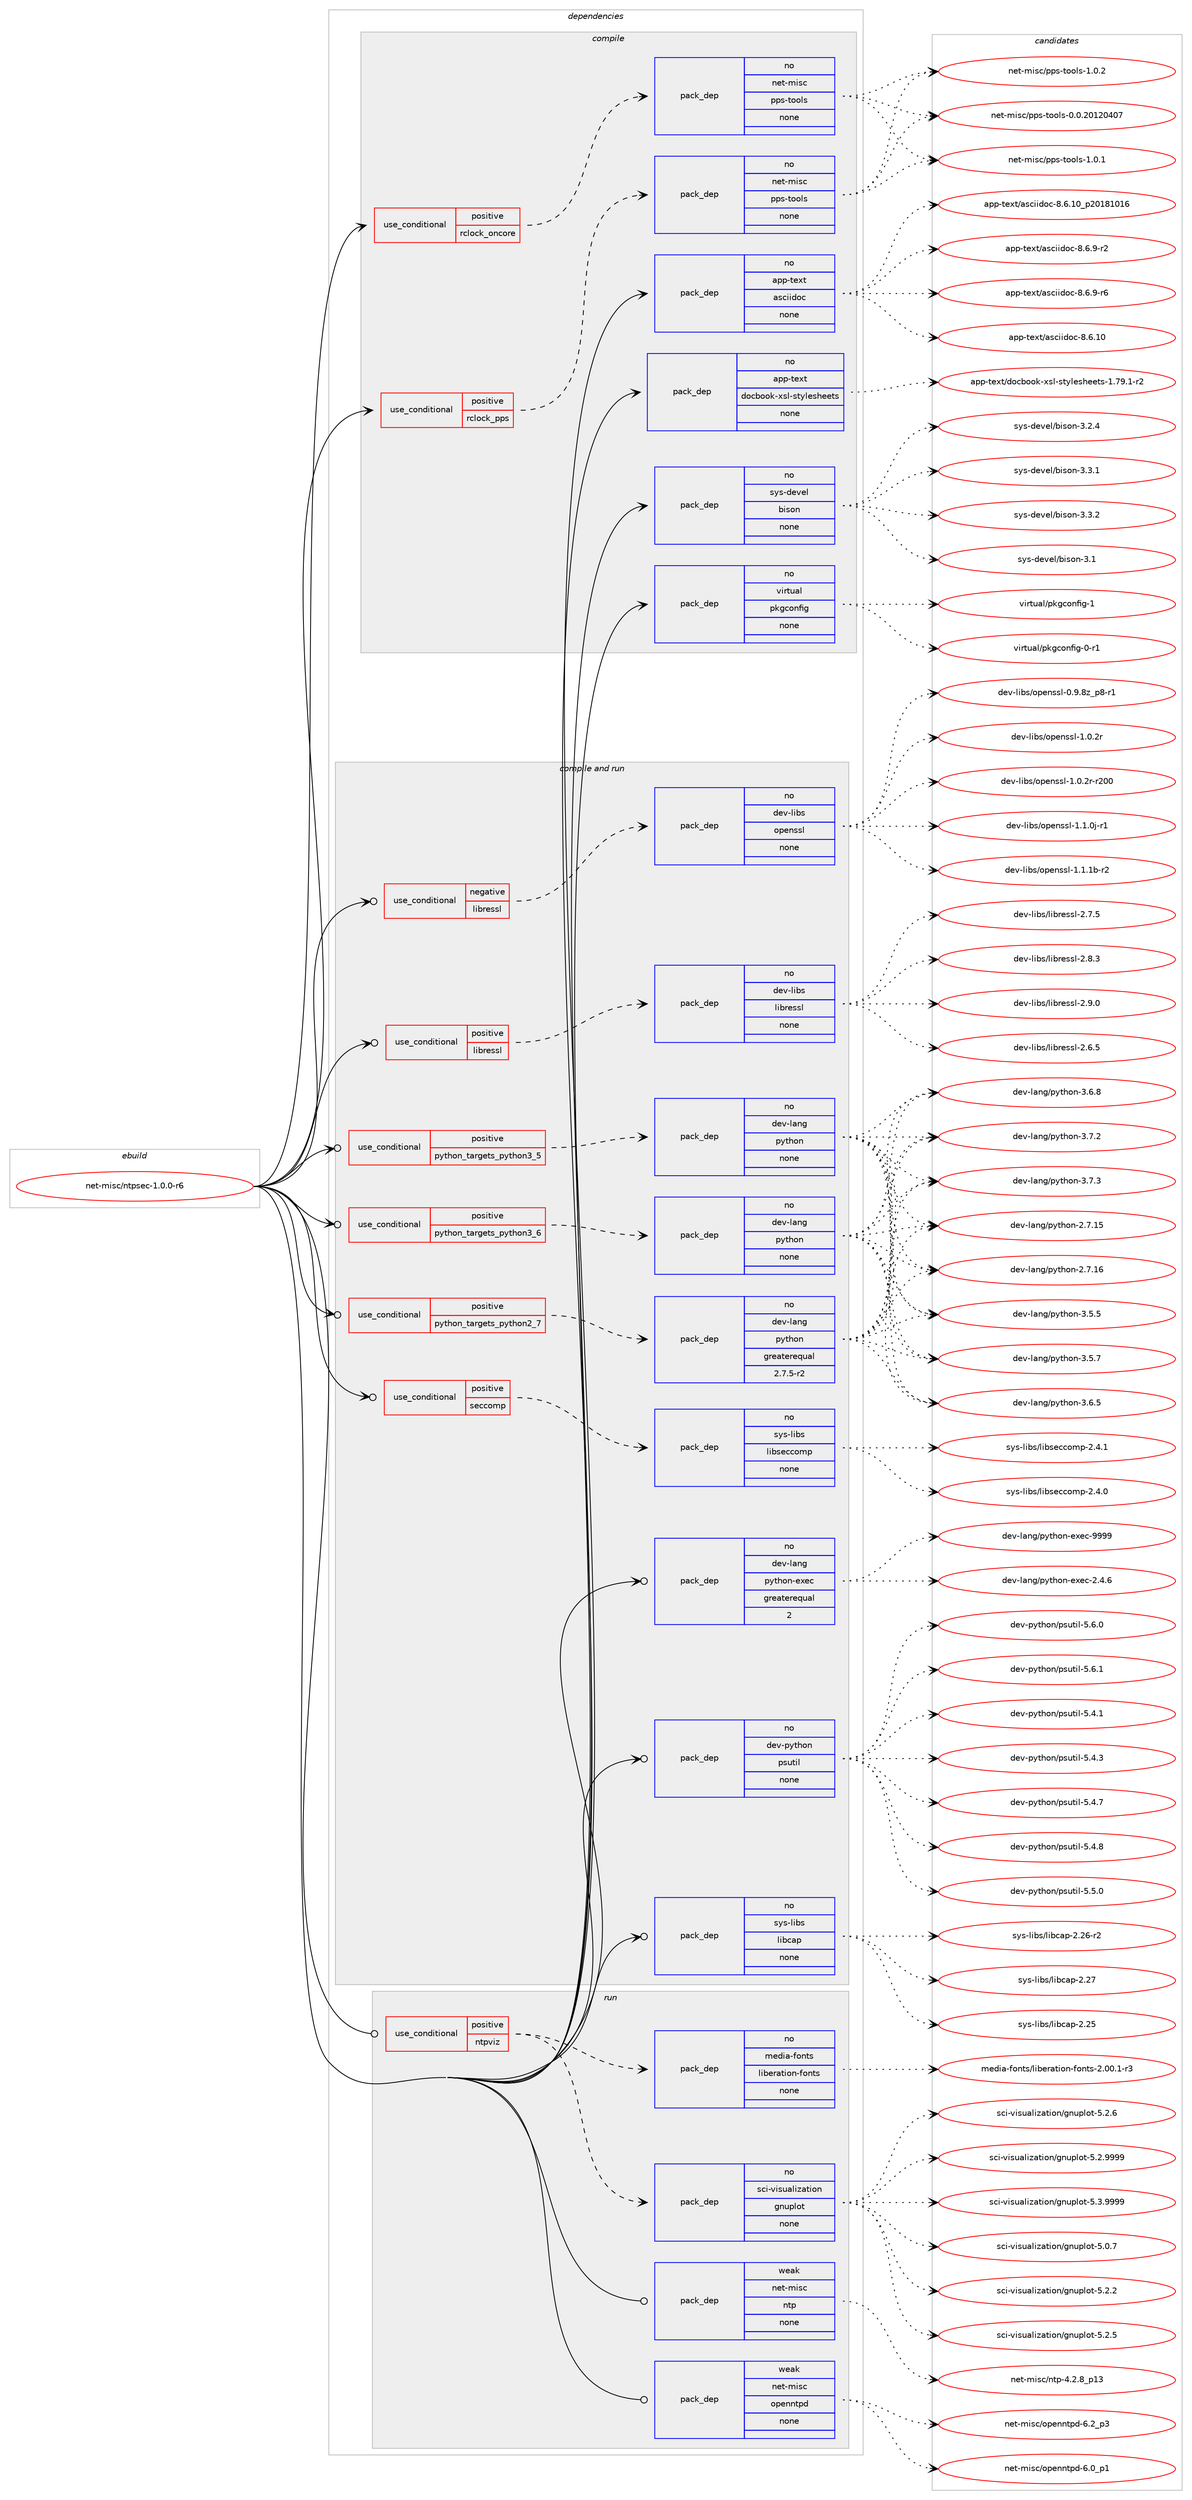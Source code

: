 digraph prolog {

# *************
# Graph options
# *************

newrank=true;
concentrate=true;
compound=true;
graph [rankdir=LR,fontname=Helvetica,fontsize=10,ranksep=1.5];#, ranksep=2.5, nodesep=0.2];
edge  [arrowhead=vee];
node  [fontname=Helvetica,fontsize=10];

# **********
# The ebuild
# **********

subgraph cluster_leftcol {
color=gray;
rank=same;
label=<<i>ebuild</i>>;
id [label="net-misc/ntpsec-1.0.0-r6", color=red, width=4, href="../net-misc/ntpsec-1.0.0-r6.svg"];
}

# ****************
# The dependencies
# ****************

subgraph cluster_midcol {
color=gray;
label=<<i>dependencies</i>>;
subgraph cluster_compile {
fillcolor="#eeeeee";
style=filled;
label=<<i>compile</i>>;
subgraph cond908 {
dependency3748 [label=<<TABLE BORDER="0" CELLBORDER="1" CELLSPACING="0" CELLPADDING="4"><TR><TD ROWSPAN="3" CELLPADDING="10">use_conditional</TD></TR><TR><TD>positive</TD></TR><TR><TD>rclock_oncore</TD></TR></TABLE>>, shape=none, color=red];
subgraph pack2784 {
dependency3749 [label=<<TABLE BORDER="0" CELLBORDER="1" CELLSPACING="0" CELLPADDING="4" WIDTH="220"><TR><TD ROWSPAN="6" CELLPADDING="30">pack_dep</TD></TR><TR><TD WIDTH="110">no</TD></TR><TR><TD>net-misc</TD></TR><TR><TD>pps-tools</TD></TR><TR><TD>none</TD></TR><TR><TD></TD></TR></TABLE>>, shape=none, color=blue];
}
dependency3748:e -> dependency3749:w [weight=20,style="dashed",arrowhead="vee"];
}
id:e -> dependency3748:w [weight=20,style="solid",arrowhead="vee"];
subgraph cond909 {
dependency3750 [label=<<TABLE BORDER="0" CELLBORDER="1" CELLSPACING="0" CELLPADDING="4"><TR><TD ROWSPAN="3" CELLPADDING="10">use_conditional</TD></TR><TR><TD>positive</TD></TR><TR><TD>rclock_pps</TD></TR></TABLE>>, shape=none, color=red];
subgraph pack2785 {
dependency3751 [label=<<TABLE BORDER="0" CELLBORDER="1" CELLSPACING="0" CELLPADDING="4" WIDTH="220"><TR><TD ROWSPAN="6" CELLPADDING="30">pack_dep</TD></TR><TR><TD WIDTH="110">no</TD></TR><TR><TD>net-misc</TD></TR><TR><TD>pps-tools</TD></TR><TR><TD>none</TD></TR><TR><TD></TD></TR></TABLE>>, shape=none, color=blue];
}
dependency3750:e -> dependency3751:w [weight=20,style="dashed",arrowhead="vee"];
}
id:e -> dependency3750:w [weight=20,style="solid",arrowhead="vee"];
subgraph pack2786 {
dependency3752 [label=<<TABLE BORDER="0" CELLBORDER="1" CELLSPACING="0" CELLPADDING="4" WIDTH="220"><TR><TD ROWSPAN="6" CELLPADDING="30">pack_dep</TD></TR><TR><TD WIDTH="110">no</TD></TR><TR><TD>app-text</TD></TR><TR><TD>asciidoc</TD></TR><TR><TD>none</TD></TR><TR><TD></TD></TR></TABLE>>, shape=none, color=blue];
}
id:e -> dependency3752:w [weight=20,style="solid",arrowhead="vee"];
subgraph pack2787 {
dependency3753 [label=<<TABLE BORDER="0" CELLBORDER="1" CELLSPACING="0" CELLPADDING="4" WIDTH="220"><TR><TD ROWSPAN="6" CELLPADDING="30">pack_dep</TD></TR><TR><TD WIDTH="110">no</TD></TR><TR><TD>app-text</TD></TR><TR><TD>docbook-xsl-stylesheets</TD></TR><TR><TD>none</TD></TR><TR><TD></TD></TR></TABLE>>, shape=none, color=blue];
}
id:e -> dependency3753:w [weight=20,style="solid",arrowhead="vee"];
subgraph pack2788 {
dependency3754 [label=<<TABLE BORDER="0" CELLBORDER="1" CELLSPACING="0" CELLPADDING="4" WIDTH="220"><TR><TD ROWSPAN="6" CELLPADDING="30">pack_dep</TD></TR><TR><TD WIDTH="110">no</TD></TR><TR><TD>sys-devel</TD></TR><TR><TD>bison</TD></TR><TR><TD>none</TD></TR><TR><TD></TD></TR></TABLE>>, shape=none, color=blue];
}
id:e -> dependency3754:w [weight=20,style="solid",arrowhead="vee"];
subgraph pack2789 {
dependency3755 [label=<<TABLE BORDER="0" CELLBORDER="1" CELLSPACING="0" CELLPADDING="4" WIDTH="220"><TR><TD ROWSPAN="6" CELLPADDING="30">pack_dep</TD></TR><TR><TD WIDTH="110">no</TD></TR><TR><TD>virtual</TD></TR><TR><TD>pkgconfig</TD></TR><TR><TD>none</TD></TR><TR><TD></TD></TR></TABLE>>, shape=none, color=blue];
}
id:e -> dependency3755:w [weight=20,style="solid",arrowhead="vee"];
}
subgraph cluster_compileandrun {
fillcolor="#eeeeee";
style=filled;
label=<<i>compile and run</i>>;
subgraph cond910 {
dependency3756 [label=<<TABLE BORDER="0" CELLBORDER="1" CELLSPACING="0" CELLPADDING="4"><TR><TD ROWSPAN="3" CELLPADDING="10">use_conditional</TD></TR><TR><TD>negative</TD></TR><TR><TD>libressl</TD></TR></TABLE>>, shape=none, color=red];
subgraph pack2790 {
dependency3757 [label=<<TABLE BORDER="0" CELLBORDER="1" CELLSPACING="0" CELLPADDING="4" WIDTH="220"><TR><TD ROWSPAN="6" CELLPADDING="30">pack_dep</TD></TR><TR><TD WIDTH="110">no</TD></TR><TR><TD>dev-libs</TD></TR><TR><TD>openssl</TD></TR><TR><TD>none</TD></TR><TR><TD></TD></TR></TABLE>>, shape=none, color=blue];
}
dependency3756:e -> dependency3757:w [weight=20,style="dashed",arrowhead="vee"];
}
id:e -> dependency3756:w [weight=20,style="solid",arrowhead="odotvee"];
subgraph cond911 {
dependency3758 [label=<<TABLE BORDER="0" CELLBORDER="1" CELLSPACING="0" CELLPADDING="4"><TR><TD ROWSPAN="3" CELLPADDING="10">use_conditional</TD></TR><TR><TD>positive</TD></TR><TR><TD>libressl</TD></TR></TABLE>>, shape=none, color=red];
subgraph pack2791 {
dependency3759 [label=<<TABLE BORDER="0" CELLBORDER="1" CELLSPACING="0" CELLPADDING="4" WIDTH="220"><TR><TD ROWSPAN="6" CELLPADDING="30">pack_dep</TD></TR><TR><TD WIDTH="110">no</TD></TR><TR><TD>dev-libs</TD></TR><TR><TD>libressl</TD></TR><TR><TD>none</TD></TR><TR><TD></TD></TR></TABLE>>, shape=none, color=blue];
}
dependency3758:e -> dependency3759:w [weight=20,style="dashed",arrowhead="vee"];
}
id:e -> dependency3758:w [weight=20,style="solid",arrowhead="odotvee"];
subgraph cond912 {
dependency3760 [label=<<TABLE BORDER="0" CELLBORDER="1" CELLSPACING="0" CELLPADDING="4"><TR><TD ROWSPAN="3" CELLPADDING="10">use_conditional</TD></TR><TR><TD>positive</TD></TR><TR><TD>python_targets_python2_7</TD></TR></TABLE>>, shape=none, color=red];
subgraph pack2792 {
dependency3761 [label=<<TABLE BORDER="0" CELLBORDER="1" CELLSPACING="0" CELLPADDING="4" WIDTH="220"><TR><TD ROWSPAN="6" CELLPADDING="30">pack_dep</TD></TR><TR><TD WIDTH="110">no</TD></TR><TR><TD>dev-lang</TD></TR><TR><TD>python</TD></TR><TR><TD>greaterequal</TD></TR><TR><TD>2.7.5-r2</TD></TR></TABLE>>, shape=none, color=blue];
}
dependency3760:e -> dependency3761:w [weight=20,style="dashed",arrowhead="vee"];
}
id:e -> dependency3760:w [weight=20,style="solid",arrowhead="odotvee"];
subgraph cond913 {
dependency3762 [label=<<TABLE BORDER="0" CELLBORDER="1" CELLSPACING="0" CELLPADDING="4"><TR><TD ROWSPAN="3" CELLPADDING="10">use_conditional</TD></TR><TR><TD>positive</TD></TR><TR><TD>python_targets_python3_5</TD></TR></TABLE>>, shape=none, color=red];
subgraph pack2793 {
dependency3763 [label=<<TABLE BORDER="0" CELLBORDER="1" CELLSPACING="0" CELLPADDING="4" WIDTH="220"><TR><TD ROWSPAN="6" CELLPADDING="30">pack_dep</TD></TR><TR><TD WIDTH="110">no</TD></TR><TR><TD>dev-lang</TD></TR><TR><TD>python</TD></TR><TR><TD>none</TD></TR><TR><TD></TD></TR></TABLE>>, shape=none, color=blue];
}
dependency3762:e -> dependency3763:w [weight=20,style="dashed",arrowhead="vee"];
}
id:e -> dependency3762:w [weight=20,style="solid",arrowhead="odotvee"];
subgraph cond914 {
dependency3764 [label=<<TABLE BORDER="0" CELLBORDER="1" CELLSPACING="0" CELLPADDING="4"><TR><TD ROWSPAN="3" CELLPADDING="10">use_conditional</TD></TR><TR><TD>positive</TD></TR><TR><TD>python_targets_python3_6</TD></TR></TABLE>>, shape=none, color=red];
subgraph pack2794 {
dependency3765 [label=<<TABLE BORDER="0" CELLBORDER="1" CELLSPACING="0" CELLPADDING="4" WIDTH="220"><TR><TD ROWSPAN="6" CELLPADDING="30">pack_dep</TD></TR><TR><TD WIDTH="110">no</TD></TR><TR><TD>dev-lang</TD></TR><TR><TD>python</TD></TR><TR><TD>none</TD></TR><TR><TD></TD></TR></TABLE>>, shape=none, color=blue];
}
dependency3764:e -> dependency3765:w [weight=20,style="dashed",arrowhead="vee"];
}
id:e -> dependency3764:w [weight=20,style="solid",arrowhead="odotvee"];
subgraph cond915 {
dependency3766 [label=<<TABLE BORDER="0" CELLBORDER="1" CELLSPACING="0" CELLPADDING="4"><TR><TD ROWSPAN="3" CELLPADDING="10">use_conditional</TD></TR><TR><TD>positive</TD></TR><TR><TD>seccomp</TD></TR></TABLE>>, shape=none, color=red];
subgraph pack2795 {
dependency3767 [label=<<TABLE BORDER="0" CELLBORDER="1" CELLSPACING="0" CELLPADDING="4" WIDTH="220"><TR><TD ROWSPAN="6" CELLPADDING="30">pack_dep</TD></TR><TR><TD WIDTH="110">no</TD></TR><TR><TD>sys-libs</TD></TR><TR><TD>libseccomp</TD></TR><TR><TD>none</TD></TR><TR><TD></TD></TR></TABLE>>, shape=none, color=blue];
}
dependency3766:e -> dependency3767:w [weight=20,style="dashed",arrowhead="vee"];
}
id:e -> dependency3766:w [weight=20,style="solid",arrowhead="odotvee"];
subgraph pack2796 {
dependency3768 [label=<<TABLE BORDER="0" CELLBORDER="1" CELLSPACING="0" CELLPADDING="4" WIDTH="220"><TR><TD ROWSPAN="6" CELLPADDING="30">pack_dep</TD></TR><TR><TD WIDTH="110">no</TD></TR><TR><TD>dev-lang</TD></TR><TR><TD>python-exec</TD></TR><TR><TD>greaterequal</TD></TR><TR><TD>2</TD></TR></TABLE>>, shape=none, color=blue];
}
id:e -> dependency3768:w [weight=20,style="solid",arrowhead="odotvee"];
subgraph pack2797 {
dependency3769 [label=<<TABLE BORDER="0" CELLBORDER="1" CELLSPACING="0" CELLPADDING="4" WIDTH="220"><TR><TD ROWSPAN="6" CELLPADDING="30">pack_dep</TD></TR><TR><TD WIDTH="110">no</TD></TR><TR><TD>dev-python</TD></TR><TR><TD>psutil</TD></TR><TR><TD>none</TD></TR><TR><TD></TD></TR></TABLE>>, shape=none, color=blue];
}
id:e -> dependency3769:w [weight=20,style="solid",arrowhead="odotvee"];
subgraph pack2798 {
dependency3770 [label=<<TABLE BORDER="0" CELLBORDER="1" CELLSPACING="0" CELLPADDING="4" WIDTH="220"><TR><TD ROWSPAN="6" CELLPADDING="30">pack_dep</TD></TR><TR><TD WIDTH="110">no</TD></TR><TR><TD>sys-libs</TD></TR><TR><TD>libcap</TD></TR><TR><TD>none</TD></TR><TR><TD></TD></TR></TABLE>>, shape=none, color=blue];
}
id:e -> dependency3770:w [weight=20,style="solid",arrowhead="odotvee"];
}
subgraph cluster_run {
fillcolor="#eeeeee";
style=filled;
label=<<i>run</i>>;
subgraph cond916 {
dependency3771 [label=<<TABLE BORDER="0" CELLBORDER="1" CELLSPACING="0" CELLPADDING="4"><TR><TD ROWSPAN="3" CELLPADDING="10">use_conditional</TD></TR><TR><TD>positive</TD></TR><TR><TD>ntpviz</TD></TR></TABLE>>, shape=none, color=red];
subgraph pack2799 {
dependency3772 [label=<<TABLE BORDER="0" CELLBORDER="1" CELLSPACING="0" CELLPADDING="4" WIDTH="220"><TR><TD ROWSPAN="6" CELLPADDING="30">pack_dep</TD></TR><TR><TD WIDTH="110">no</TD></TR><TR><TD>sci-visualization</TD></TR><TR><TD>gnuplot</TD></TR><TR><TD>none</TD></TR><TR><TD></TD></TR></TABLE>>, shape=none, color=blue];
}
dependency3771:e -> dependency3772:w [weight=20,style="dashed",arrowhead="vee"];
subgraph pack2800 {
dependency3773 [label=<<TABLE BORDER="0" CELLBORDER="1" CELLSPACING="0" CELLPADDING="4" WIDTH="220"><TR><TD ROWSPAN="6" CELLPADDING="30">pack_dep</TD></TR><TR><TD WIDTH="110">no</TD></TR><TR><TD>media-fonts</TD></TR><TR><TD>liberation-fonts</TD></TR><TR><TD>none</TD></TR><TR><TD></TD></TR></TABLE>>, shape=none, color=blue];
}
dependency3771:e -> dependency3773:w [weight=20,style="dashed",arrowhead="vee"];
}
id:e -> dependency3771:w [weight=20,style="solid",arrowhead="odot"];
subgraph pack2801 {
dependency3774 [label=<<TABLE BORDER="0" CELLBORDER="1" CELLSPACING="0" CELLPADDING="4" WIDTH="220"><TR><TD ROWSPAN="6" CELLPADDING="30">pack_dep</TD></TR><TR><TD WIDTH="110">weak</TD></TR><TR><TD>net-misc</TD></TR><TR><TD>ntp</TD></TR><TR><TD>none</TD></TR><TR><TD></TD></TR></TABLE>>, shape=none, color=blue];
}
id:e -> dependency3774:w [weight=20,style="solid",arrowhead="odot"];
subgraph pack2802 {
dependency3775 [label=<<TABLE BORDER="0" CELLBORDER="1" CELLSPACING="0" CELLPADDING="4" WIDTH="220"><TR><TD ROWSPAN="6" CELLPADDING="30">pack_dep</TD></TR><TR><TD WIDTH="110">weak</TD></TR><TR><TD>net-misc</TD></TR><TR><TD>openntpd</TD></TR><TR><TD>none</TD></TR><TR><TD></TD></TR></TABLE>>, shape=none, color=blue];
}
id:e -> dependency3775:w [weight=20,style="solid",arrowhead="odot"];
}
}

# **************
# The candidates
# **************

subgraph cluster_choices {
rank=same;
color=gray;
label=<<i>candidates</i>>;

subgraph choice2784 {
color=black;
nodesep=1;
choice1101011164510910511599471121121154511611111110811545484648465048495048524855 [label="net-misc/pps-tools-0.0.20120407", color=red, width=4,href="../net-misc/pps-tools-0.0.20120407.svg"];
choice11010111645109105115994711211211545116111111108115454946484649 [label="net-misc/pps-tools-1.0.1", color=red, width=4,href="../net-misc/pps-tools-1.0.1.svg"];
choice11010111645109105115994711211211545116111111108115454946484650 [label="net-misc/pps-tools-1.0.2", color=red, width=4,href="../net-misc/pps-tools-1.0.2.svg"];
dependency3749:e -> choice1101011164510910511599471121121154511611111110811545484648465048495048524855:w [style=dotted,weight="100"];
dependency3749:e -> choice11010111645109105115994711211211545116111111108115454946484649:w [style=dotted,weight="100"];
dependency3749:e -> choice11010111645109105115994711211211545116111111108115454946484650:w [style=dotted,weight="100"];
}
subgraph choice2785 {
color=black;
nodesep=1;
choice1101011164510910511599471121121154511611111110811545484648465048495048524855 [label="net-misc/pps-tools-0.0.20120407", color=red, width=4,href="../net-misc/pps-tools-0.0.20120407.svg"];
choice11010111645109105115994711211211545116111111108115454946484649 [label="net-misc/pps-tools-1.0.1", color=red, width=4,href="../net-misc/pps-tools-1.0.1.svg"];
choice11010111645109105115994711211211545116111111108115454946484650 [label="net-misc/pps-tools-1.0.2", color=red, width=4,href="../net-misc/pps-tools-1.0.2.svg"];
dependency3751:e -> choice1101011164510910511599471121121154511611111110811545484648465048495048524855:w [style=dotted,weight="100"];
dependency3751:e -> choice11010111645109105115994711211211545116111111108115454946484649:w [style=dotted,weight="100"];
dependency3751:e -> choice11010111645109105115994711211211545116111111108115454946484650:w [style=dotted,weight="100"];
}
subgraph choice2786 {
color=black;
nodesep=1;
choice97112112451161011201164797115991051051001119945564654464948 [label="app-text/asciidoc-8.6.10", color=red, width=4,href="../app-text/asciidoc-8.6.10.svg"];
choice97112112451161011201164797115991051051001119945564654464948951125048495649484954 [label="app-text/asciidoc-8.6.10_p20181016", color=red, width=4,href="../app-text/asciidoc-8.6.10_p20181016.svg"];
choice9711211245116101120116479711599105105100111994556465446574511450 [label="app-text/asciidoc-8.6.9-r2", color=red, width=4,href="../app-text/asciidoc-8.6.9-r2.svg"];
choice9711211245116101120116479711599105105100111994556465446574511454 [label="app-text/asciidoc-8.6.9-r6", color=red, width=4,href="../app-text/asciidoc-8.6.9-r6.svg"];
dependency3752:e -> choice97112112451161011201164797115991051051001119945564654464948:w [style=dotted,weight="100"];
dependency3752:e -> choice97112112451161011201164797115991051051001119945564654464948951125048495649484954:w [style=dotted,weight="100"];
dependency3752:e -> choice9711211245116101120116479711599105105100111994556465446574511450:w [style=dotted,weight="100"];
dependency3752:e -> choice9711211245116101120116479711599105105100111994556465446574511454:w [style=dotted,weight="100"];
}
subgraph choice2787 {
color=black;
nodesep=1;
choice97112112451161011201164710011199981111111074512011510845115116121108101115104101101116115454946555746494511450 [label="app-text/docbook-xsl-stylesheets-1.79.1-r2", color=red, width=4,href="../app-text/docbook-xsl-stylesheets-1.79.1-r2.svg"];
dependency3753:e -> choice97112112451161011201164710011199981111111074512011510845115116121108101115104101101116115454946555746494511450:w [style=dotted,weight="100"];
}
subgraph choice2788 {
color=black;
nodesep=1;
choice11512111545100101118101108479810511511111045514649 [label="sys-devel/bison-3.1", color=red, width=4,href="../sys-devel/bison-3.1.svg"];
choice115121115451001011181011084798105115111110455146504652 [label="sys-devel/bison-3.2.4", color=red, width=4,href="../sys-devel/bison-3.2.4.svg"];
choice115121115451001011181011084798105115111110455146514649 [label="sys-devel/bison-3.3.1", color=red, width=4,href="../sys-devel/bison-3.3.1.svg"];
choice115121115451001011181011084798105115111110455146514650 [label="sys-devel/bison-3.3.2", color=red, width=4,href="../sys-devel/bison-3.3.2.svg"];
dependency3754:e -> choice11512111545100101118101108479810511511111045514649:w [style=dotted,weight="100"];
dependency3754:e -> choice115121115451001011181011084798105115111110455146504652:w [style=dotted,weight="100"];
dependency3754:e -> choice115121115451001011181011084798105115111110455146514649:w [style=dotted,weight="100"];
dependency3754:e -> choice115121115451001011181011084798105115111110455146514650:w [style=dotted,weight="100"];
}
subgraph choice2789 {
color=black;
nodesep=1;
choice11810511411611797108471121071039911111010210510345484511449 [label="virtual/pkgconfig-0-r1", color=red, width=4,href="../virtual/pkgconfig-0-r1.svg"];
choice1181051141161179710847112107103991111101021051034549 [label="virtual/pkgconfig-1", color=red, width=4,href="../virtual/pkgconfig-1.svg"];
dependency3755:e -> choice11810511411611797108471121071039911111010210510345484511449:w [style=dotted,weight="100"];
dependency3755:e -> choice1181051141161179710847112107103991111101021051034549:w [style=dotted,weight="100"];
}
subgraph choice2790 {
color=black;
nodesep=1;
choice10010111845108105981154711111210111011511510845484657465612295112564511449 [label="dev-libs/openssl-0.9.8z_p8-r1", color=red, width=4,href="../dev-libs/openssl-0.9.8z_p8-r1.svg"];
choice100101118451081059811547111112101110115115108454946484650114 [label="dev-libs/openssl-1.0.2r", color=red, width=4,href="../dev-libs/openssl-1.0.2r.svg"];
choice10010111845108105981154711111210111011511510845494648465011445114504848 [label="dev-libs/openssl-1.0.2r-r200", color=red, width=4,href="../dev-libs/openssl-1.0.2r-r200.svg"];
choice1001011184510810598115471111121011101151151084549464946481064511449 [label="dev-libs/openssl-1.1.0j-r1", color=red, width=4,href="../dev-libs/openssl-1.1.0j-r1.svg"];
choice100101118451081059811547111112101110115115108454946494649984511450 [label="dev-libs/openssl-1.1.1b-r2", color=red, width=4,href="../dev-libs/openssl-1.1.1b-r2.svg"];
dependency3757:e -> choice10010111845108105981154711111210111011511510845484657465612295112564511449:w [style=dotted,weight="100"];
dependency3757:e -> choice100101118451081059811547111112101110115115108454946484650114:w [style=dotted,weight="100"];
dependency3757:e -> choice10010111845108105981154711111210111011511510845494648465011445114504848:w [style=dotted,weight="100"];
dependency3757:e -> choice1001011184510810598115471111121011101151151084549464946481064511449:w [style=dotted,weight="100"];
dependency3757:e -> choice100101118451081059811547111112101110115115108454946494649984511450:w [style=dotted,weight="100"];
}
subgraph choice2791 {
color=black;
nodesep=1;
choice10010111845108105981154710810598114101115115108455046544653 [label="dev-libs/libressl-2.6.5", color=red, width=4,href="../dev-libs/libressl-2.6.5.svg"];
choice10010111845108105981154710810598114101115115108455046554653 [label="dev-libs/libressl-2.7.5", color=red, width=4,href="../dev-libs/libressl-2.7.5.svg"];
choice10010111845108105981154710810598114101115115108455046564651 [label="dev-libs/libressl-2.8.3", color=red, width=4,href="../dev-libs/libressl-2.8.3.svg"];
choice10010111845108105981154710810598114101115115108455046574648 [label="dev-libs/libressl-2.9.0", color=red, width=4,href="../dev-libs/libressl-2.9.0.svg"];
dependency3759:e -> choice10010111845108105981154710810598114101115115108455046544653:w [style=dotted,weight="100"];
dependency3759:e -> choice10010111845108105981154710810598114101115115108455046554653:w [style=dotted,weight="100"];
dependency3759:e -> choice10010111845108105981154710810598114101115115108455046564651:w [style=dotted,weight="100"];
dependency3759:e -> choice10010111845108105981154710810598114101115115108455046574648:w [style=dotted,weight="100"];
}
subgraph choice2792 {
color=black;
nodesep=1;
choice10010111845108971101034711212111610411111045504655464953 [label="dev-lang/python-2.7.15", color=red, width=4,href="../dev-lang/python-2.7.15.svg"];
choice10010111845108971101034711212111610411111045504655464954 [label="dev-lang/python-2.7.16", color=red, width=4,href="../dev-lang/python-2.7.16.svg"];
choice100101118451089711010347112121116104111110455146534653 [label="dev-lang/python-3.5.5", color=red, width=4,href="../dev-lang/python-3.5.5.svg"];
choice100101118451089711010347112121116104111110455146534655 [label="dev-lang/python-3.5.7", color=red, width=4,href="../dev-lang/python-3.5.7.svg"];
choice100101118451089711010347112121116104111110455146544653 [label="dev-lang/python-3.6.5", color=red, width=4,href="../dev-lang/python-3.6.5.svg"];
choice100101118451089711010347112121116104111110455146544656 [label="dev-lang/python-3.6.8", color=red, width=4,href="../dev-lang/python-3.6.8.svg"];
choice100101118451089711010347112121116104111110455146554650 [label="dev-lang/python-3.7.2", color=red, width=4,href="../dev-lang/python-3.7.2.svg"];
choice100101118451089711010347112121116104111110455146554651 [label="dev-lang/python-3.7.3", color=red, width=4,href="../dev-lang/python-3.7.3.svg"];
dependency3761:e -> choice10010111845108971101034711212111610411111045504655464953:w [style=dotted,weight="100"];
dependency3761:e -> choice10010111845108971101034711212111610411111045504655464954:w [style=dotted,weight="100"];
dependency3761:e -> choice100101118451089711010347112121116104111110455146534653:w [style=dotted,weight="100"];
dependency3761:e -> choice100101118451089711010347112121116104111110455146534655:w [style=dotted,weight="100"];
dependency3761:e -> choice100101118451089711010347112121116104111110455146544653:w [style=dotted,weight="100"];
dependency3761:e -> choice100101118451089711010347112121116104111110455146544656:w [style=dotted,weight="100"];
dependency3761:e -> choice100101118451089711010347112121116104111110455146554650:w [style=dotted,weight="100"];
dependency3761:e -> choice100101118451089711010347112121116104111110455146554651:w [style=dotted,weight="100"];
}
subgraph choice2793 {
color=black;
nodesep=1;
choice10010111845108971101034711212111610411111045504655464953 [label="dev-lang/python-2.7.15", color=red, width=4,href="../dev-lang/python-2.7.15.svg"];
choice10010111845108971101034711212111610411111045504655464954 [label="dev-lang/python-2.7.16", color=red, width=4,href="../dev-lang/python-2.7.16.svg"];
choice100101118451089711010347112121116104111110455146534653 [label="dev-lang/python-3.5.5", color=red, width=4,href="../dev-lang/python-3.5.5.svg"];
choice100101118451089711010347112121116104111110455146534655 [label="dev-lang/python-3.5.7", color=red, width=4,href="../dev-lang/python-3.5.7.svg"];
choice100101118451089711010347112121116104111110455146544653 [label="dev-lang/python-3.6.5", color=red, width=4,href="../dev-lang/python-3.6.5.svg"];
choice100101118451089711010347112121116104111110455146544656 [label="dev-lang/python-3.6.8", color=red, width=4,href="../dev-lang/python-3.6.8.svg"];
choice100101118451089711010347112121116104111110455146554650 [label="dev-lang/python-3.7.2", color=red, width=4,href="../dev-lang/python-3.7.2.svg"];
choice100101118451089711010347112121116104111110455146554651 [label="dev-lang/python-3.7.3", color=red, width=4,href="../dev-lang/python-3.7.3.svg"];
dependency3763:e -> choice10010111845108971101034711212111610411111045504655464953:w [style=dotted,weight="100"];
dependency3763:e -> choice10010111845108971101034711212111610411111045504655464954:w [style=dotted,weight="100"];
dependency3763:e -> choice100101118451089711010347112121116104111110455146534653:w [style=dotted,weight="100"];
dependency3763:e -> choice100101118451089711010347112121116104111110455146534655:w [style=dotted,weight="100"];
dependency3763:e -> choice100101118451089711010347112121116104111110455146544653:w [style=dotted,weight="100"];
dependency3763:e -> choice100101118451089711010347112121116104111110455146544656:w [style=dotted,weight="100"];
dependency3763:e -> choice100101118451089711010347112121116104111110455146554650:w [style=dotted,weight="100"];
dependency3763:e -> choice100101118451089711010347112121116104111110455146554651:w [style=dotted,weight="100"];
}
subgraph choice2794 {
color=black;
nodesep=1;
choice10010111845108971101034711212111610411111045504655464953 [label="dev-lang/python-2.7.15", color=red, width=4,href="../dev-lang/python-2.7.15.svg"];
choice10010111845108971101034711212111610411111045504655464954 [label="dev-lang/python-2.7.16", color=red, width=4,href="../dev-lang/python-2.7.16.svg"];
choice100101118451089711010347112121116104111110455146534653 [label="dev-lang/python-3.5.5", color=red, width=4,href="../dev-lang/python-3.5.5.svg"];
choice100101118451089711010347112121116104111110455146534655 [label="dev-lang/python-3.5.7", color=red, width=4,href="../dev-lang/python-3.5.7.svg"];
choice100101118451089711010347112121116104111110455146544653 [label="dev-lang/python-3.6.5", color=red, width=4,href="../dev-lang/python-3.6.5.svg"];
choice100101118451089711010347112121116104111110455146544656 [label="dev-lang/python-3.6.8", color=red, width=4,href="../dev-lang/python-3.6.8.svg"];
choice100101118451089711010347112121116104111110455146554650 [label="dev-lang/python-3.7.2", color=red, width=4,href="../dev-lang/python-3.7.2.svg"];
choice100101118451089711010347112121116104111110455146554651 [label="dev-lang/python-3.7.3", color=red, width=4,href="../dev-lang/python-3.7.3.svg"];
dependency3765:e -> choice10010111845108971101034711212111610411111045504655464953:w [style=dotted,weight="100"];
dependency3765:e -> choice10010111845108971101034711212111610411111045504655464954:w [style=dotted,weight="100"];
dependency3765:e -> choice100101118451089711010347112121116104111110455146534653:w [style=dotted,weight="100"];
dependency3765:e -> choice100101118451089711010347112121116104111110455146534655:w [style=dotted,weight="100"];
dependency3765:e -> choice100101118451089711010347112121116104111110455146544653:w [style=dotted,weight="100"];
dependency3765:e -> choice100101118451089711010347112121116104111110455146544656:w [style=dotted,weight="100"];
dependency3765:e -> choice100101118451089711010347112121116104111110455146554650:w [style=dotted,weight="100"];
dependency3765:e -> choice100101118451089711010347112121116104111110455146554651:w [style=dotted,weight="100"];
}
subgraph choice2795 {
color=black;
nodesep=1;
choice115121115451081059811547108105981151019999111109112455046524648 [label="sys-libs/libseccomp-2.4.0", color=red, width=4,href="../sys-libs/libseccomp-2.4.0.svg"];
choice115121115451081059811547108105981151019999111109112455046524649 [label="sys-libs/libseccomp-2.4.1", color=red, width=4,href="../sys-libs/libseccomp-2.4.1.svg"];
dependency3767:e -> choice115121115451081059811547108105981151019999111109112455046524648:w [style=dotted,weight="100"];
dependency3767:e -> choice115121115451081059811547108105981151019999111109112455046524649:w [style=dotted,weight="100"];
}
subgraph choice2796 {
color=black;
nodesep=1;
choice1001011184510897110103471121211161041111104510112010199455046524654 [label="dev-lang/python-exec-2.4.6", color=red, width=4,href="../dev-lang/python-exec-2.4.6.svg"];
choice10010111845108971101034711212111610411111045101120101994557575757 [label="dev-lang/python-exec-9999", color=red, width=4,href="../dev-lang/python-exec-9999.svg"];
dependency3768:e -> choice1001011184510897110103471121211161041111104510112010199455046524654:w [style=dotted,weight="100"];
dependency3768:e -> choice10010111845108971101034711212111610411111045101120101994557575757:w [style=dotted,weight="100"];
}
subgraph choice2797 {
color=black;
nodesep=1;
choice1001011184511212111610411111047112115117116105108455346524649 [label="dev-python/psutil-5.4.1", color=red, width=4,href="../dev-python/psutil-5.4.1.svg"];
choice1001011184511212111610411111047112115117116105108455346524651 [label="dev-python/psutil-5.4.3", color=red, width=4,href="../dev-python/psutil-5.4.3.svg"];
choice1001011184511212111610411111047112115117116105108455346524655 [label="dev-python/psutil-5.4.7", color=red, width=4,href="../dev-python/psutil-5.4.7.svg"];
choice1001011184511212111610411111047112115117116105108455346524656 [label="dev-python/psutil-5.4.8", color=red, width=4,href="../dev-python/psutil-5.4.8.svg"];
choice1001011184511212111610411111047112115117116105108455346534648 [label="dev-python/psutil-5.5.0", color=red, width=4,href="../dev-python/psutil-5.5.0.svg"];
choice1001011184511212111610411111047112115117116105108455346544648 [label="dev-python/psutil-5.6.0", color=red, width=4,href="../dev-python/psutil-5.6.0.svg"];
choice1001011184511212111610411111047112115117116105108455346544649 [label="dev-python/psutil-5.6.1", color=red, width=4,href="../dev-python/psutil-5.6.1.svg"];
dependency3769:e -> choice1001011184511212111610411111047112115117116105108455346524649:w [style=dotted,weight="100"];
dependency3769:e -> choice1001011184511212111610411111047112115117116105108455346524651:w [style=dotted,weight="100"];
dependency3769:e -> choice1001011184511212111610411111047112115117116105108455346524655:w [style=dotted,weight="100"];
dependency3769:e -> choice1001011184511212111610411111047112115117116105108455346524656:w [style=dotted,weight="100"];
dependency3769:e -> choice1001011184511212111610411111047112115117116105108455346534648:w [style=dotted,weight="100"];
dependency3769:e -> choice1001011184511212111610411111047112115117116105108455346544648:w [style=dotted,weight="100"];
dependency3769:e -> choice1001011184511212111610411111047112115117116105108455346544649:w [style=dotted,weight="100"];
}
subgraph choice2798 {
color=black;
nodesep=1;
choice1151211154510810598115471081059899971124550465053 [label="sys-libs/libcap-2.25", color=red, width=4,href="../sys-libs/libcap-2.25.svg"];
choice11512111545108105981154710810598999711245504650544511450 [label="sys-libs/libcap-2.26-r2", color=red, width=4,href="../sys-libs/libcap-2.26-r2.svg"];
choice1151211154510810598115471081059899971124550465055 [label="sys-libs/libcap-2.27", color=red, width=4,href="../sys-libs/libcap-2.27.svg"];
dependency3770:e -> choice1151211154510810598115471081059899971124550465053:w [style=dotted,weight="100"];
dependency3770:e -> choice11512111545108105981154710810598999711245504650544511450:w [style=dotted,weight="100"];
dependency3770:e -> choice1151211154510810598115471081059899971124550465055:w [style=dotted,weight="100"];
}
subgraph choice2799 {
color=black;
nodesep=1;
choice1159910545118105115117971081051229711610511111047103110117112108111116455346484655 [label="sci-visualization/gnuplot-5.0.7", color=red, width=4,href="../sci-visualization/gnuplot-5.0.7.svg"];
choice1159910545118105115117971081051229711610511111047103110117112108111116455346504650 [label="sci-visualization/gnuplot-5.2.2", color=red, width=4,href="../sci-visualization/gnuplot-5.2.2.svg"];
choice1159910545118105115117971081051229711610511111047103110117112108111116455346504653 [label="sci-visualization/gnuplot-5.2.5", color=red, width=4,href="../sci-visualization/gnuplot-5.2.5.svg"];
choice1159910545118105115117971081051229711610511111047103110117112108111116455346504654 [label="sci-visualization/gnuplot-5.2.6", color=red, width=4,href="../sci-visualization/gnuplot-5.2.6.svg"];
choice1159910545118105115117971081051229711610511111047103110117112108111116455346504657575757 [label="sci-visualization/gnuplot-5.2.9999", color=red, width=4,href="../sci-visualization/gnuplot-5.2.9999.svg"];
choice1159910545118105115117971081051229711610511111047103110117112108111116455346514657575757 [label="sci-visualization/gnuplot-5.3.9999", color=red, width=4,href="../sci-visualization/gnuplot-5.3.9999.svg"];
dependency3772:e -> choice1159910545118105115117971081051229711610511111047103110117112108111116455346484655:w [style=dotted,weight="100"];
dependency3772:e -> choice1159910545118105115117971081051229711610511111047103110117112108111116455346504650:w [style=dotted,weight="100"];
dependency3772:e -> choice1159910545118105115117971081051229711610511111047103110117112108111116455346504653:w [style=dotted,weight="100"];
dependency3772:e -> choice1159910545118105115117971081051229711610511111047103110117112108111116455346504654:w [style=dotted,weight="100"];
dependency3772:e -> choice1159910545118105115117971081051229711610511111047103110117112108111116455346504657575757:w [style=dotted,weight="100"];
dependency3772:e -> choice1159910545118105115117971081051229711610511111047103110117112108111116455346514657575757:w [style=dotted,weight="100"];
}
subgraph choice2800 {
color=black;
nodesep=1;
choice109101100105974510211111011611547108105981011149711610511111045102111110116115455046484846494511451 [label="media-fonts/liberation-fonts-2.00.1-r3", color=red, width=4,href="../media-fonts/liberation-fonts-2.00.1-r3.svg"];
dependency3773:e -> choice109101100105974510211111011611547108105981011149711610511111045102111110116115455046484846494511451:w [style=dotted,weight="100"];
}
subgraph choice2801 {
color=black;
nodesep=1;
choice110101116451091051159947110116112455246504656951124951 [label="net-misc/ntp-4.2.8_p13", color=red, width=4,href="../net-misc/ntp-4.2.8_p13.svg"];
dependency3774:e -> choice110101116451091051159947110116112455246504656951124951:w [style=dotted,weight="100"];
}
subgraph choice2802 {
color=black;
nodesep=1;
choice110101116451091051159947111112101110110116112100455446489511249 [label="net-misc/openntpd-6.0_p1", color=red, width=4,href="../net-misc/openntpd-6.0_p1.svg"];
choice110101116451091051159947111112101110110116112100455446509511251 [label="net-misc/openntpd-6.2_p3", color=red, width=4,href="../net-misc/openntpd-6.2_p3.svg"];
dependency3775:e -> choice110101116451091051159947111112101110110116112100455446489511249:w [style=dotted,weight="100"];
dependency3775:e -> choice110101116451091051159947111112101110110116112100455446509511251:w [style=dotted,weight="100"];
}
}

}
